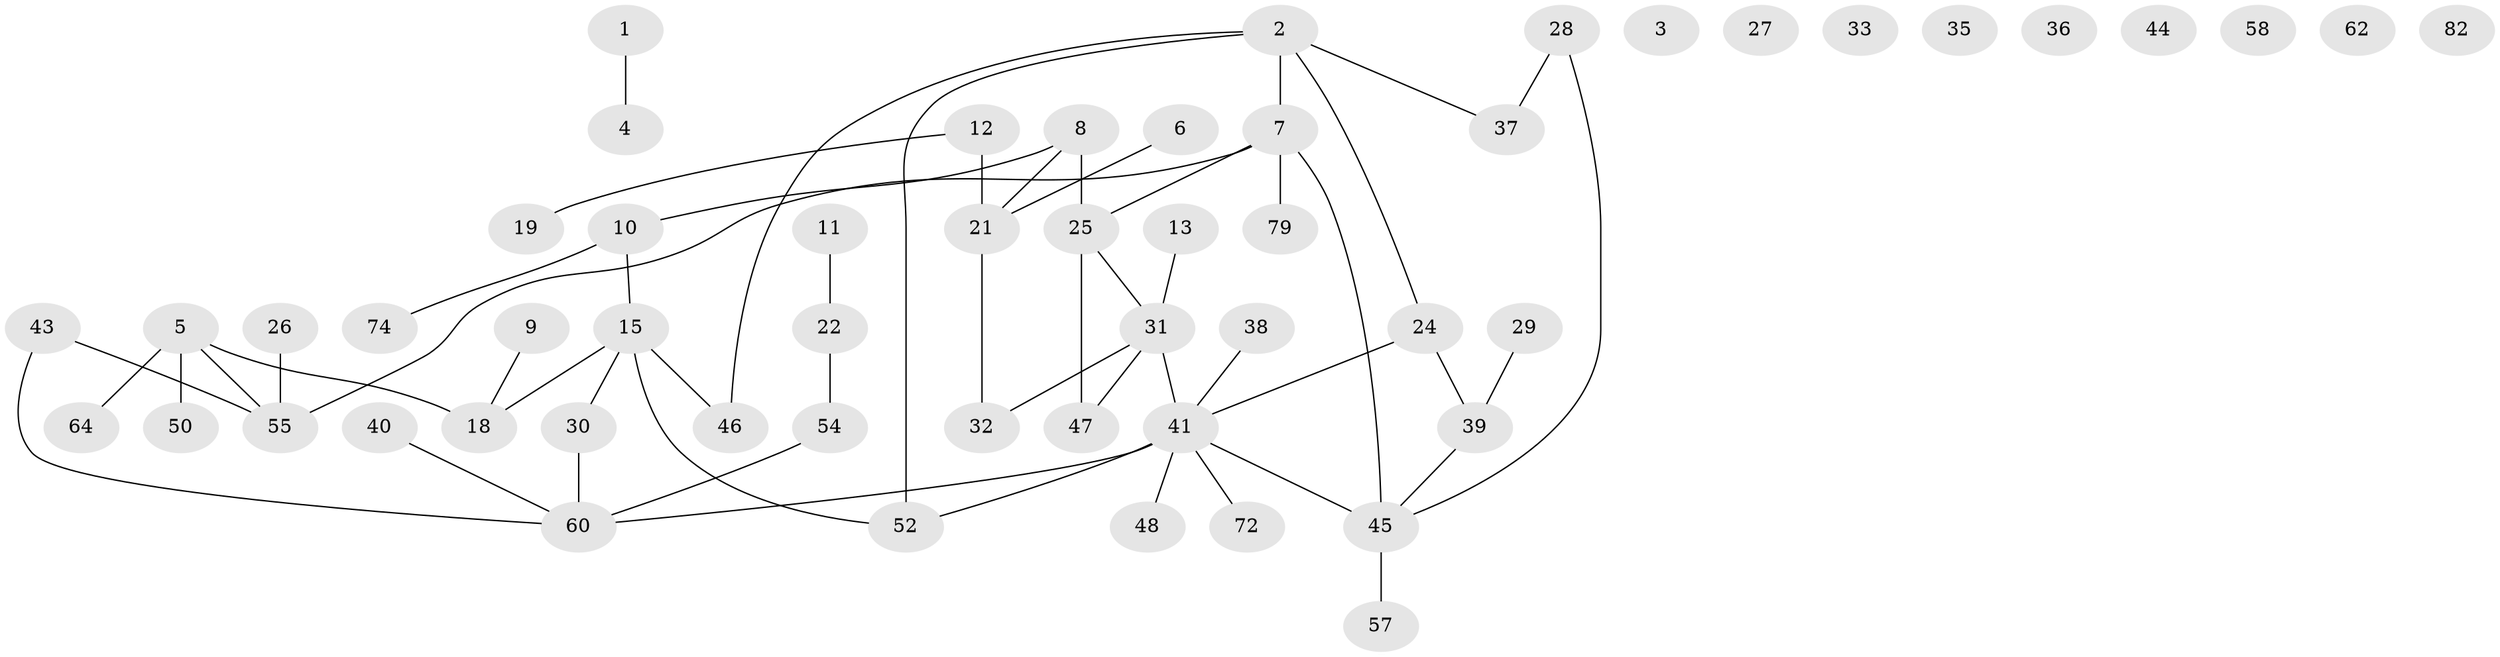 // original degree distribution, {1: 0.27710843373493976, 4: 0.10843373493975904, 0: 0.0963855421686747, 5: 0.03614457831325301, 2: 0.30120481927710846, 3: 0.1686746987951807, 6: 0.012048192771084338}
// Generated by graph-tools (version 1.1) at 2025/41/03/06/25 10:41:21]
// undirected, 54 vertices, 55 edges
graph export_dot {
graph [start="1"]
  node [color=gray90,style=filled];
  1;
  2 [super="+76"];
  3;
  4 [super="+80"];
  5 [super="+49"];
  6 [super="+16"];
  7 [super="+68"];
  8 [super="+14"];
  9 [super="+17"];
  10 [super="+20"];
  11;
  12 [super="+66"];
  13 [super="+23"];
  15 [super="+75"];
  18 [super="+67"];
  19;
  21 [super="+78"];
  22 [super="+34"];
  24;
  25 [super="+71"];
  26 [super="+51"];
  27;
  28 [super="+42"];
  29 [super="+63"];
  30 [super="+77"];
  31 [super="+70"];
  32;
  33;
  35;
  36 [super="+59"];
  37;
  38;
  39 [super="+65"];
  40;
  41 [super="+53"];
  43 [super="+61"];
  44;
  45 [super="+81"];
  46;
  47;
  48 [super="+69"];
  50;
  52 [super="+56"];
  54;
  55 [super="+73"];
  57;
  58;
  60 [super="+83"];
  62;
  64;
  72;
  74;
  79;
  82;
  1 -- 4;
  2 -- 24;
  2 -- 37;
  2 -- 46;
  2 -- 7;
  2 -- 52;
  5 -- 18;
  5 -- 50;
  5 -- 64;
  5 -- 55;
  6 -- 21;
  7 -- 25;
  7 -- 79;
  7 -- 55;
  7 -- 45;
  8 -- 21;
  8 -- 25;
  8 -- 10;
  9 -- 18;
  10 -- 15;
  10 -- 74;
  11 -- 22;
  12 -- 19;
  12 -- 21;
  13 -- 31;
  15 -- 30;
  15 -- 18;
  15 -- 52;
  15 -- 46;
  21 -- 32;
  22 -- 54;
  24 -- 41;
  24 -- 39;
  25 -- 47;
  25 -- 31;
  26 -- 55;
  28 -- 37;
  28 -- 45;
  29 -- 39 [weight=2];
  30 -- 60;
  31 -- 41 [weight=2];
  31 -- 32;
  31 -- 47;
  38 -- 41;
  39 -- 45;
  40 -- 60;
  41 -- 48;
  41 -- 60;
  41 -- 52;
  41 -- 72;
  41 -- 45;
  43 -- 55;
  43 -- 60;
  45 -- 57;
  54 -- 60;
}
